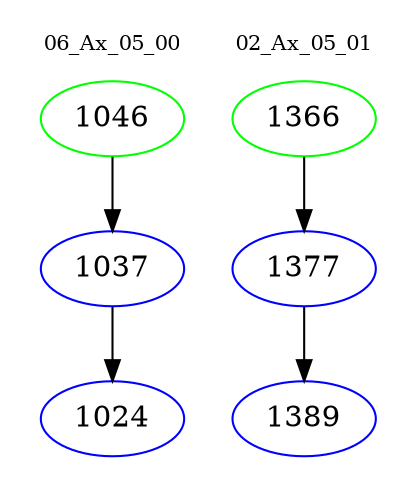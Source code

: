 digraph{
subgraph cluster_0 {
color = white
label = "06_Ax_05_00";
fontsize=10;
T0_1046 [label="1046", color="green"]
T0_1046 -> T0_1037 [color="black"]
T0_1037 [label="1037", color="blue"]
T0_1037 -> T0_1024 [color="black"]
T0_1024 [label="1024", color="blue"]
}
subgraph cluster_1 {
color = white
label = "02_Ax_05_01";
fontsize=10;
T1_1366 [label="1366", color="green"]
T1_1366 -> T1_1377 [color="black"]
T1_1377 [label="1377", color="blue"]
T1_1377 -> T1_1389 [color="black"]
T1_1389 [label="1389", color="blue"]
}
}
